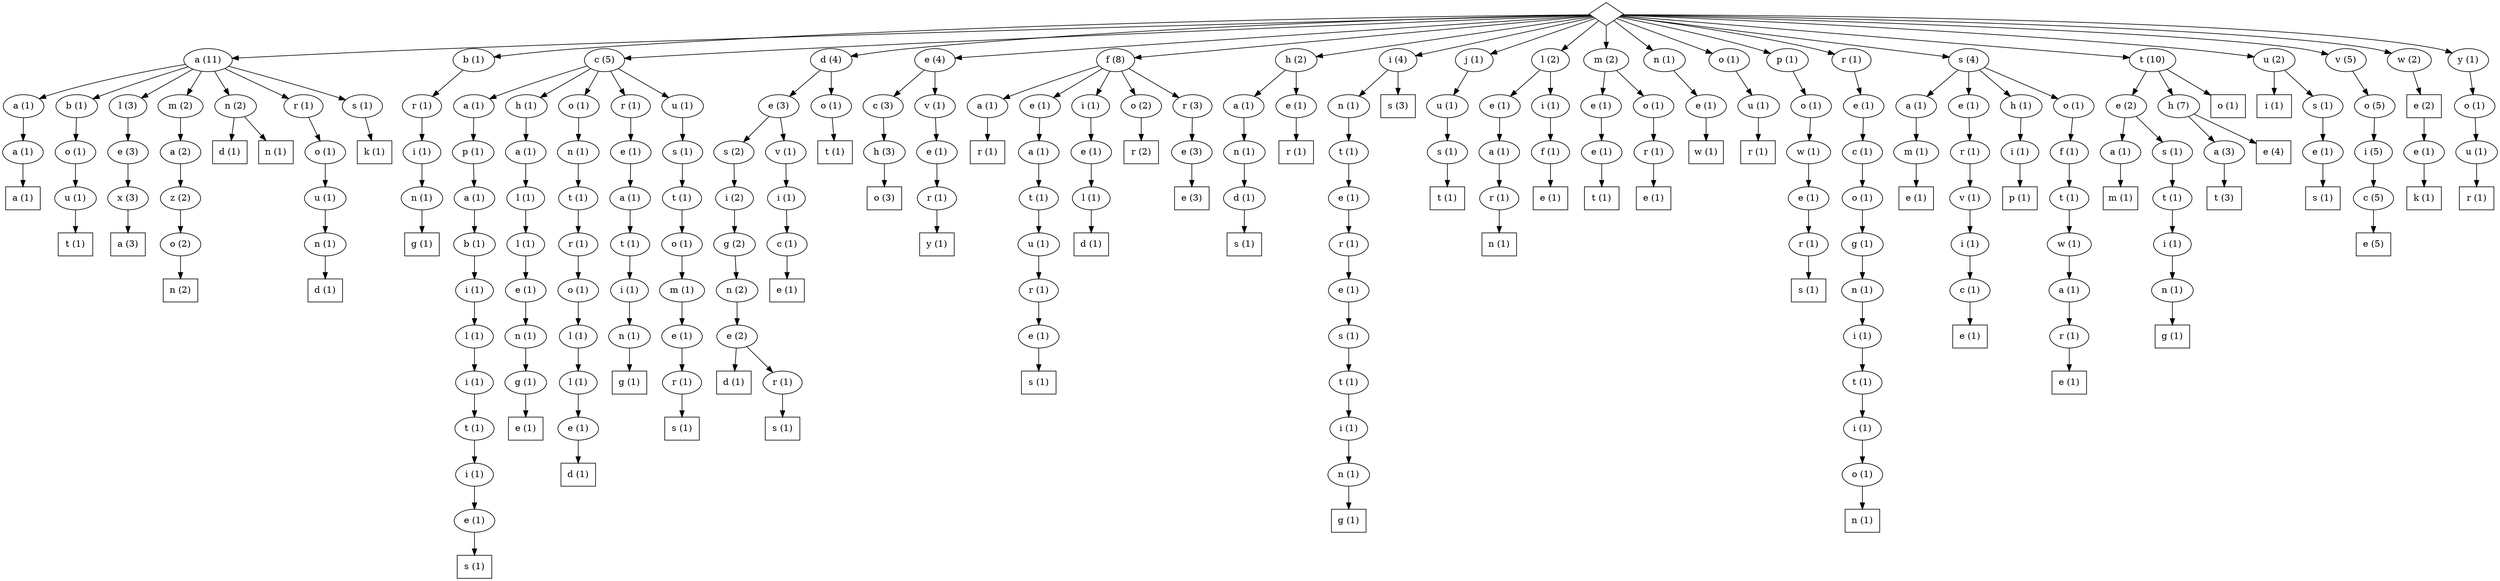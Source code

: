 digraph G {
1531 [label=" ", shape=diamond];
1540 [label="a (11)"];
1718 [label="a (1)"];
1719 [label="a (1)"];
1720 [label="a (1)", shape=box];
1636 [label="b (1)"];
1637 [label="o (1)"];
1638 [label="u (1)"];
1639 [label="t (1)", shape=box];
1550 [label="l (3)"];
1551 [label="e (3)"];
1552 [label="x (3)"];
1553 [label="a (3)", shape=box];
1659 [label="m (2)"];
1660 [label="a (2)"];
1661 [label="z (2)"];
1662 [label="o (2)"];
1663 [label="n (2)", shape=box];
1541 [label="n (2)"];
1542 [label="d (1)", shape=box];
1575 [label="n (1)", shape=box];
1675 [label="r (1)"];
1676 [label="o (1)"];
1677 [label="u (1)"];
1678 [label="n (1)"];
1679 [label="d (1)", shape=box];
1621 [label="s (1)"];
1622 [label="k (1)", shape=box];
1691 [label="b (1)"];
1692 [label="r (1)"];
1693 [label="i (1)"];
1694 [label="n (1)"];
1695 [label="g (1)", shape=box];
1532 [label="c (5)"];
1562 [label="a (1)"];
1563 [label="p (1)"];
1564 [label="a (1)"];
1565 [label="b (1)"];
1566 [label="i (1)"];
1567 [label="l (1)"];
1568 [label="i (1)"];
1569 [label="t (1)"];
1570 [label="i (1)"];
1571 [label="e (1)"];
1572 [label="s (1)", shape=box];
1586 [label="h (1)"];
1587 [label="a (1)"];
1588 [label="l (1)"];
1589 [label="l (1)"];
1590 [label="e (1)"];
1591 [label="n (1)"];
1592 [label="g (1)"];
1593 [label="e (1)", shape=box];
1728 [label="o (1)"];
1729 [label="n (1)"];
1730 [label="t (1)"];
1731 [label="r (1)"];
1732 [label="o (1)"];
1733 [label="l (1)"];
1734 [label="l (1)"];
1735 [label="e (1)"];
1736 [label="d (1)", shape=box];
1533 [label="r (1)"];
1534 [label="e (1)"];
1535 [label="a (1)"];
1536 [label="t (1)"];
1537 [label="i (1)"];
1538 [label="n (1)"];
1539 [label="g (1)", shape=box];
1708 [label="u (1)"];
1709 [label="s (1)"];
1710 [label="t (1)"];
1711 [label="o (1)"];
1712 [label="m (1)"];
1713 [label="e (1)"];
1714 [label="r (1)"];
1715 [label="s (1)", shape=box];
1667 [label="d (4)"];
1668 [label="e (3)"];
1669 [label="s (2)"];
1670 [label="i (2)"];
1671 [label="g (2)"];
1672 [label="n (2)"];
1673 [label="e (2)"];
1674 [label="d (1)", shape=box];
1689 [label="r (1)"];
1690 [label="s (1)", shape=box];
1737 [label="v (1)"];
1738 [label="i (1)"];
1739 [label="c (1)"];
1740 [label="e (1)", shape=box];
1716 [label="o (1)"];
1717 [label="t (1)", shape=box];
1610 [label="e (4)"];
1664 [label="c (3)"];
1665 [label="h (3)"];
1666 [label="o (3)", shape=box];
1611 [label="v (1)"];
1612 [label="e (1)"];
1613 [label="r (1)"];
1614 [label="y (1)", shape=box];
1602 [label="f (8)"];
1747 [label="a (1)"];
1748 [label="r (1)", shape=box];
1603 [label="e (1)"];
1604 [label="a (1)"];
1605 [label="t (1)"];
1606 [label="u (1)"];
1607 [label="r (1)"];
1608 [label="e (1)"];
1609 [label="s (1)", shape=box];
1749 [label="i (1)"];
1750 [label="e (1)"];
1751 [label="l (1)"];
1752 [label="d (1)", shape=box];
1703 [label="o (2)"];
1704 [label="r (2)", shape=box];
1725 [label="r (3)"];
1726 [label="e (3)"];
1727 [label="e (3)", shape=box];
1696 [label="h (2)"];
1721 [label="a (1)"];
1722 [label="n (1)"];
1723 [label="d (1)"];
1724 [label="s (1)", shape=box];
1697 [label="e (1)"];
1698 [label="r (1)", shape=box];
1573 [label="i (4)"];
1576 [label="n (1)"];
1577 [label="t (1)"];
1578 [label="e (1)"];
1579 [label="r (1)"];
1580 [label="e (1)"];
1581 [label="s (1)"];
1582 [label="t (1)"];
1583 [label="i (1)"];
1584 [label="n (1)"];
1585 [label="g (1)", shape=box];
1574 [label="s (3)", shape=box];
1617 [label="j (1)"];
1618 [label="u (1)"];
1619 [label="s (1)"];
1620 [label="t (1)", shape=box];
1627 [label="l (2)"];
1628 [label="e (1)"];
1629 [label="a (1)"];
1630 [label="r (1)"];
1631 [label="n (1)", shape=box];
1700 [label="i (1)"];
1701 [label="f (1)"];
1702 [label="e (1)", shape=box];
1632 [label="m (2)"];
1684 [label="e (1)"];
1685 [label="e (1)"];
1686 [label="t (1)", shape=box];
1633 [label="o (1)"];
1634 [label="r (1)"];
1635 [label="e (1)", shape=box];
1599 [label="n (1)"];
1600 [label="e (1)"];
1601 [label="w (1)", shape=box];
1705 [label="o (1)"];
1706 [label="u (1)"];
1707 [label="r (1)", shape=box];
1653 [label="p (1)"];
1654 [label="o (1)"];
1655 [label="w (1)"];
1656 [label="e (1)"];
1657 [label="r (1)"];
1658 [label="s (1)", shape=box];
1753 [label="r (1)"];
1754 [label="e (1)"];
1755 [label="c (1)"];
1756 [label="o (1)"];
1757 [label="g (1)"];
1758 [label="n (1)"];
1759 [label="i (1)"];
1760 [label="t (1)"];
1761 [label="i (1)"];
1762 [label="o (1)"];
1763 [label="n (1)", shape=box];
1554 [label="s (4)"];
1744 [label="a (1)"];
1745 [label="m (1)"];
1746 [label="e (1)", shape=box];
1645 [label="e (1)"];
1646 [label="r (1)"];
1647 [label="v (1)"];
1648 [label="i (1)"];
1649 [label="c (1)"];
1650 [label="e (1)", shape=box];
1596 [label="h (1)"];
1597 [label="i (1)"];
1598 [label="p (1)", shape=box];
1555 [label="o (1)"];
1556 [label="f (1)"];
1557 [label="t (1)"];
1558 [label="w (1)"];
1559 [label="a (1)"];
1560 [label="r (1)"];
1561 [label="e (1)", shape=box];
1543 [label="t (10)"];
1544 [label="e (2)"];
1625 [label="a (1)"];
1626 [label="m (1)", shape=box];
1545 [label="s (1)"];
1546 [label="t (1)"];
1547 [label="i (1)"];
1548 [label="n (1)"];
1549 [label="g (1)", shape=box];
1623 [label="h (7)"];
1651 [label="a (3)"];
1652 [label="t (3)", shape=box];
1624 [label="e (4)", shape=box];
1699 [label="o (1)", shape=box];
1687 [label="u (2)"];
1688 [label="i (1)", shape=box];
1741 [label="s (1)"];
1742 [label="e (1)"];
1743 [label="s (1)", shape=box];
1640 [label="v (5)"];
1641 [label="o (5)"];
1642 [label="i (5)"];
1643 [label="c (5)"];
1644 [label="e (5)", shape=box];
1594 [label="w (2)"];
1595 [label="e (2)", shape=box];
1615 [label="e (1)"];
1616 [label="k (1)", shape=box];
1680 [label="y (1)"];
1681 [label="o (1)"];
1682 [label="u (1)"];
1683 [label="r (1)", shape=box];
1531 -> 1540
1540 -> 1718
1718 -> 1719
1719 -> 1720
1540 -> 1636
1636 -> 1637
1637 -> 1638
1638 -> 1639
1540 -> 1550
1550 -> 1551
1551 -> 1552
1552 -> 1553
1540 -> 1659
1659 -> 1660
1660 -> 1661
1661 -> 1662
1662 -> 1663
1540 -> 1541
1541 -> 1542
1541 -> 1575
1540 -> 1675
1675 -> 1676
1676 -> 1677
1677 -> 1678
1678 -> 1679
1540 -> 1621
1621 -> 1622
1531 -> 1691
1691 -> 1692
1692 -> 1693
1693 -> 1694
1694 -> 1695
1531 -> 1532
1532 -> 1562
1562 -> 1563
1563 -> 1564
1564 -> 1565
1565 -> 1566
1566 -> 1567
1567 -> 1568
1568 -> 1569
1569 -> 1570
1570 -> 1571
1571 -> 1572
1532 -> 1586
1586 -> 1587
1587 -> 1588
1588 -> 1589
1589 -> 1590
1590 -> 1591
1591 -> 1592
1592 -> 1593
1532 -> 1728
1728 -> 1729
1729 -> 1730
1730 -> 1731
1731 -> 1732
1732 -> 1733
1733 -> 1734
1734 -> 1735
1735 -> 1736
1532 -> 1533
1533 -> 1534
1534 -> 1535
1535 -> 1536
1536 -> 1537
1537 -> 1538
1538 -> 1539
1532 -> 1708
1708 -> 1709
1709 -> 1710
1710 -> 1711
1711 -> 1712
1712 -> 1713
1713 -> 1714
1714 -> 1715
1531 -> 1667
1667 -> 1668
1668 -> 1669
1669 -> 1670
1670 -> 1671
1671 -> 1672
1672 -> 1673
1673 -> 1674
1673 -> 1689
1689 -> 1690
1668 -> 1737
1737 -> 1738
1738 -> 1739
1739 -> 1740
1667 -> 1716
1716 -> 1717
1531 -> 1610
1610 -> 1664
1664 -> 1665
1665 -> 1666
1610 -> 1611
1611 -> 1612
1612 -> 1613
1613 -> 1614
1531 -> 1602
1602 -> 1747
1747 -> 1748
1602 -> 1603
1603 -> 1604
1604 -> 1605
1605 -> 1606
1606 -> 1607
1607 -> 1608
1608 -> 1609
1602 -> 1749
1749 -> 1750
1750 -> 1751
1751 -> 1752
1602 -> 1703
1703 -> 1704
1602 -> 1725
1725 -> 1726
1726 -> 1727
1531 -> 1696
1696 -> 1721
1721 -> 1722
1722 -> 1723
1723 -> 1724
1696 -> 1697
1697 -> 1698
1531 -> 1573
1573 -> 1576
1576 -> 1577
1577 -> 1578
1578 -> 1579
1579 -> 1580
1580 -> 1581
1581 -> 1582
1582 -> 1583
1583 -> 1584
1584 -> 1585
1573 -> 1574
1531 -> 1617
1617 -> 1618
1618 -> 1619
1619 -> 1620
1531 -> 1627
1627 -> 1628
1628 -> 1629
1629 -> 1630
1630 -> 1631
1627 -> 1700
1700 -> 1701
1701 -> 1702
1531 -> 1632
1632 -> 1684
1684 -> 1685
1685 -> 1686
1632 -> 1633
1633 -> 1634
1634 -> 1635
1531 -> 1599
1599 -> 1600
1600 -> 1601
1531 -> 1705
1705 -> 1706
1706 -> 1707
1531 -> 1653
1653 -> 1654
1654 -> 1655
1655 -> 1656
1656 -> 1657
1657 -> 1658
1531 -> 1753
1753 -> 1754
1754 -> 1755
1755 -> 1756
1756 -> 1757
1757 -> 1758
1758 -> 1759
1759 -> 1760
1760 -> 1761
1761 -> 1762
1762 -> 1763
1531 -> 1554
1554 -> 1744
1744 -> 1745
1745 -> 1746
1554 -> 1645
1645 -> 1646
1646 -> 1647
1647 -> 1648
1648 -> 1649
1649 -> 1650
1554 -> 1596
1596 -> 1597
1597 -> 1598
1554 -> 1555
1555 -> 1556
1556 -> 1557
1557 -> 1558
1558 -> 1559
1559 -> 1560
1560 -> 1561
1531 -> 1543
1543 -> 1544
1544 -> 1625
1625 -> 1626
1544 -> 1545
1545 -> 1546
1546 -> 1547
1547 -> 1548
1548 -> 1549
1543 -> 1623
1623 -> 1651
1651 -> 1652
1623 -> 1624
1543 -> 1699
1531 -> 1687
1687 -> 1688
1687 -> 1741
1741 -> 1742
1742 -> 1743
1531 -> 1640
1640 -> 1641
1641 -> 1642
1642 -> 1643
1643 -> 1644
1531 -> 1594
1594 -> 1595
1595 -> 1615
1615 -> 1616
1531 -> 1680
1680 -> 1681
1681 -> 1682
1682 -> 1683
}